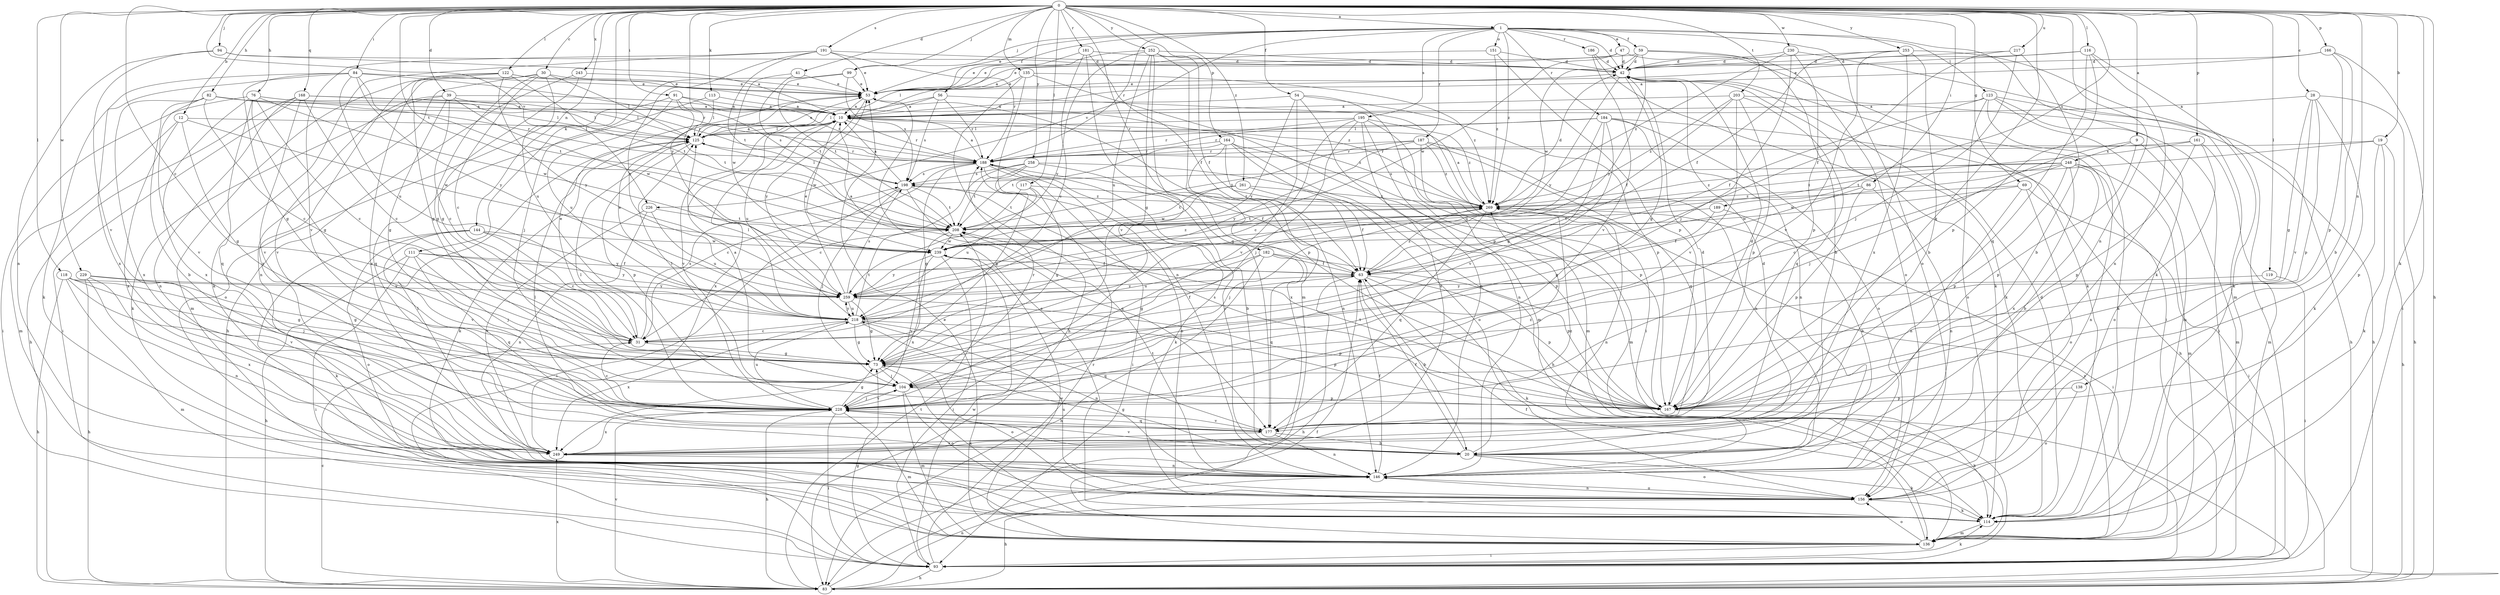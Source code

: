 strict digraph  {
0;
1;
9;
10;
12;
19;
20;
28;
30;
31;
39;
41;
42;
47;
53;
54;
56;
59;
63;
69;
73;
76;
82;
83;
84;
86;
91;
93;
94;
99;
104;
111;
113;
114;
116;
117;
118;
119;
122;
123;
125;
135;
136;
138;
144;
146;
151;
156;
161;
164;
166;
167;
168;
177;
181;
182;
184;
186;
187;
188;
189;
191;
195;
198;
203;
208;
217;
218;
226;
228;
229;
230;
239;
243;
248;
249;
252;
253;
258;
259;
261;
269;
0 -> 1  [label=a];
0 -> 9  [label=a];
0 -> 12  [label=b];
0 -> 19  [label=b];
0 -> 28  [label=c];
0 -> 30  [label=c];
0 -> 31  [label=c];
0 -> 39  [label=d];
0 -> 41  [label=d];
0 -> 54  [label=f];
0 -> 69  [label=g];
0 -> 76  [label=h];
0 -> 82  [label=h];
0 -> 83  [label=h];
0 -> 84  [label=i];
0 -> 86  [label=i];
0 -> 91  [label=i];
0 -> 94  [label=j];
0 -> 99  [label=j];
0 -> 111  [label=k];
0 -> 113  [label=k];
0 -> 114  [label=k];
0 -> 116  [label=l];
0 -> 117  [label=l];
0 -> 118  [label=l];
0 -> 119  [label=l];
0 -> 122  [label=l];
0 -> 135  [label=m];
0 -> 138  [label=n];
0 -> 144  [label=n];
0 -> 146  [label=n];
0 -> 161  [label=p];
0 -> 164  [label=p];
0 -> 166  [label=p];
0 -> 168  [label=q];
0 -> 177  [label=q];
0 -> 181  [label=r];
0 -> 182  [label=r];
0 -> 189  [label=s];
0 -> 191  [label=s];
0 -> 203  [label=t];
0 -> 208  [label=t];
0 -> 217  [label=u];
0 -> 226  [label=v];
0 -> 229  [label=w];
0 -> 230  [label=w];
0 -> 243  [label=x];
0 -> 252  [label=y];
0 -> 253  [label=y];
0 -> 258  [label=y];
0 -> 259  [label=y];
0 -> 261  [label=z];
1 -> 42  [label=d];
1 -> 47  [label=e];
1 -> 53  [label=e];
1 -> 56  [label=f];
1 -> 59  [label=f];
1 -> 99  [label=j];
1 -> 114  [label=k];
1 -> 123  [label=l];
1 -> 151  [label=o];
1 -> 156  [label=o];
1 -> 184  [label=r];
1 -> 186  [label=r];
1 -> 187  [label=r];
1 -> 188  [label=r];
1 -> 195  [label=s];
1 -> 226  [label=v];
1 -> 269  [label=z];
9 -> 104  [label=j];
9 -> 136  [label=m];
9 -> 167  [label=p];
9 -> 248  [label=x];
10 -> 125  [label=l];
10 -> 188  [label=r];
10 -> 218  [label=u];
10 -> 228  [label=v];
10 -> 239  [label=w];
10 -> 249  [label=x];
10 -> 269  [label=z];
12 -> 73  [label=g];
12 -> 125  [label=l];
12 -> 136  [label=m];
12 -> 239  [label=w];
12 -> 249  [label=x];
19 -> 83  [label=h];
19 -> 114  [label=k];
19 -> 167  [label=p];
19 -> 188  [label=r];
19 -> 208  [label=t];
20 -> 63  [label=f];
20 -> 73  [label=g];
20 -> 114  [label=k];
20 -> 125  [label=l];
20 -> 156  [label=o];
20 -> 188  [label=r];
20 -> 228  [label=v];
20 -> 269  [label=z];
28 -> 10  [label=a];
28 -> 73  [label=g];
28 -> 83  [label=h];
28 -> 114  [label=k];
28 -> 167  [label=p];
28 -> 228  [label=v];
30 -> 31  [label=c];
30 -> 53  [label=e];
30 -> 73  [label=g];
30 -> 125  [label=l];
30 -> 146  [label=n];
30 -> 218  [label=u];
30 -> 249  [label=x];
31 -> 53  [label=e];
31 -> 73  [label=g];
31 -> 198  [label=s];
39 -> 10  [label=a];
39 -> 31  [label=c];
39 -> 73  [label=g];
39 -> 114  [label=k];
39 -> 125  [label=l];
39 -> 228  [label=v];
39 -> 239  [label=w];
41 -> 53  [label=e];
41 -> 208  [label=t];
41 -> 239  [label=w];
42 -> 53  [label=e];
42 -> 73  [label=g];
42 -> 93  [label=i];
42 -> 114  [label=k];
42 -> 259  [label=y];
47 -> 10  [label=a];
47 -> 42  [label=d];
47 -> 114  [label=k];
47 -> 239  [label=w];
53 -> 10  [label=a];
53 -> 167  [label=p];
53 -> 259  [label=y];
54 -> 10  [label=a];
54 -> 136  [label=m];
54 -> 146  [label=n];
54 -> 167  [label=p];
54 -> 228  [label=v];
54 -> 259  [label=y];
56 -> 10  [label=a];
56 -> 93  [label=i];
56 -> 125  [label=l];
56 -> 188  [label=r];
56 -> 198  [label=s];
59 -> 20  [label=b];
59 -> 42  [label=d];
59 -> 53  [label=e];
59 -> 156  [label=o];
59 -> 239  [label=w];
59 -> 259  [label=y];
63 -> 10  [label=a];
63 -> 20  [label=b];
63 -> 83  [label=h];
63 -> 114  [label=k];
63 -> 167  [label=p];
63 -> 259  [label=y];
63 -> 269  [label=z];
69 -> 93  [label=i];
69 -> 146  [label=n];
69 -> 156  [label=o];
69 -> 239  [label=w];
69 -> 269  [label=z];
73 -> 104  [label=j];
73 -> 114  [label=k];
73 -> 156  [label=o];
76 -> 10  [label=a];
76 -> 31  [label=c];
76 -> 73  [label=g];
76 -> 93  [label=i];
76 -> 125  [label=l];
76 -> 177  [label=q];
76 -> 239  [label=w];
76 -> 249  [label=x];
82 -> 10  [label=a];
82 -> 20  [label=b];
82 -> 31  [label=c];
82 -> 125  [label=l];
82 -> 188  [label=r];
82 -> 228  [label=v];
82 -> 249  [label=x];
83 -> 31  [label=c];
83 -> 63  [label=f];
83 -> 146  [label=n];
83 -> 208  [label=t];
83 -> 228  [label=v];
83 -> 249  [label=x];
84 -> 53  [label=e];
84 -> 73  [label=g];
84 -> 114  [label=k];
84 -> 188  [label=r];
84 -> 208  [label=t];
84 -> 218  [label=u];
84 -> 249  [label=x];
84 -> 259  [label=y];
86 -> 73  [label=g];
86 -> 146  [label=n];
86 -> 167  [label=p];
86 -> 269  [label=z];
91 -> 10  [label=a];
91 -> 156  [label=o];
91 -> 188  [label=r];
91 -> 198  [label=s];
91 -> 208  [label=t];
91 -> 218  [label=u];
93 -> 73  [label=g];
93 -> 83  [label=h];
93 -> 114  [label=k];
93 -> 188  [label=r];
93 -> 239  [label=w];
94 -> 10  [label=a];
94 -> 42  [label=d];
94 -> 146  [label=n];
94 -> 228  [label=v];
99 -> 53  [label=e];
99 -> 104  [label=j];
99 -> 198  [label=s];
99 -> 208  [label=t];
104 -> 10  [label=a];
104 -> 125  [label=l];
104 -> 136  [label=m];
104 -> 156  [label=o];
104 -> 167  [label=p];
104 -> 188  [label=r];
104 -> 228  [label=v];
111 -> 63  [label=f];
111 -> 83  [label=h];
111 -> 93  [label=i];
111 -> 104  [label=j];
111 -> 177  [label=q];
111 -> 259  [label=y];
113 -> 10  [label=a];
113 -> 125  [label=l];
113 -> 177  [label=q];
114 -> 42  [label=d];
114 -> 53  [label=e];
114 -> 136  [label=m];
116 -> 42  [label=d];
116 -> 53  [label=e];
116 -> 114  [label=k];
116 -> 146  [label=n];
116 -> 167  [label=p];
116 -> 177  [label=q];
117 -> 73  [label=g];
117 -> 208  [label=t];
117 -> 218  [label=u];
117 -> 269  [label=z];
118 -> 73  [label=g];
118 -> 83  [label=h];
118 -> 104  [label=j];
118 -> 136  [label=m];
118 -> 228  [label=v];
118 -> 259  [label=y];
119 -> 93  [label=i];
119 -> 259  [label=y];
122 -> 53  [label=e];
122 -> 73  [label=g];
122 -> 136  [label=m];
122 -> 208  [label=t];
122 -> 249  [label=x];
122 -> 259  [label=y];
122 -> 269  [label=z];
123 -> 10  [label=a];
123 -> 63  [label=f];
123 -> 83  [label=h];
123 -> 93  [label=i];
123 -> 114  [label=k];
123 -> 136  [label=m];
123 -> 156  [label=o];
125 -> 10  [label=a];
125 -> 53  [label=e];
125 -> 114  [label=k];
125 -> 167  [label=p];
125 -> 188  [label=r];
135 -> 53  [label=e];
135 -> 83  [label=h];
135 -> 146  [label=n];
135 -> 167  [label=p];
135 -> 269  [label=z];
136 -> 53  [label=e];
136 -> 63  [label=f];
136 -> 93  [label=i];
136 -> 156  [label=o];
136 -> 239  [label=w];
136 -> 269  [label=z];
138 -> 156  [label=o];
138 -> 167  [label=p];
144 -> 31  [label=c];
144 -> 114  [label=k];
144 -> 156  [label=o];
144 -> 228  [label=v];
144 -> 239  [label=w];
144 -> 259  [label=y];
146 -> 63  [label=f];
146 -> 125  [label=l];
146 -> 156  [label=o];
146 -> 208  [label=t];
151 -> 42  [label=d];
151 -> 125  [label=l];
151 -> 167  [label=p];
151 -> 269  [label=z];
156 -> 83  [label=h];
156 -> 114  [label=k];
156 -> 146  [label=n];
156 -> 218  [label=u];
161 -> 136  [label=m];
161 -> 156  [label=o];
161 -> 167  [label=p];
161 -> 188  [label=r];
161 -> 208  [label=t];
164 -> 83  [label=h];
164 -> 146  [label=n];
164 -> 156  [label=o];
164 -> 167  [label=p];
164 -> 188  [label=r];
164 -> 208  [label=t];
164 -> 249  [label=x];
166 -> 10  [label=a];
166 -> 20  [label=b];
166 -> 42  [label=d];
166 -> 93  [label=i];
166 -> 167  [label=p];
167 -> 42  [label=d];
167 -> 114  [label=k];
167 -> 198  [label=s];
167 -> 208  [label=t];
168 -> 10  [label=a];
168 -> 31  [label=c];
168 -> 83  [label=h];
168 -> 93  [label=i];
168 -> 146  [label=n];
168 -> 188  [label=r];
168 -> 228  [label=v];
177 -> 20  [label=b];
177 -> 42  [label=d];
177 -> 146  [label=n];
177 -> 228  [label=v];
177 -> 249  [label=x];
177 -> 269  [label=z];
181 -> 31  [label=c];
181 -> 42  [label=d];
181 -> 53  [label=e];
181 -> 63  [label=f];
181 -> 177  [label=q];
182 -> 63  [label=f];
182 -> 73  [label=g];
182 -> 83  [label=h];
182 -> 167  [label=p];
182 -> 177  [label=q];
182 -> 218  [label=u];
184 -> 73  [label=g];
184 -> 83  [label=h];
184 -> 125  [label=l];
184 -> 146  [label=n];
184 -> 156  [label=o];
184 -> 188  [label=r];
184 -> 218  [label=u];
184 -> 228  [label=v];
186 -> 42  [label=d];
186 -> 114  [label=k];
186 -> 228  [label=v];
187 -> 136  [label=m];
187 -> 146  [label=n];
187 -> 177  [label=q];
187 -> 188  [label=r];
187 -> 208  [label=t];
187 -> 259  [label=y];
187 -> 269  [label=z];
188 -> 10  [label=a];
188 -> 31  [label=c];
188 -> 63  [label=f];
188 -> 73  [label=g];
188 -> 93  [label=i];
188 -> 114  [label=k];
188 -> 156  [label=o];
188 -> 198  [label=s];
189 -> 20  [label=b];
189 -> 63  [label=f];
189 -> 208  [label=t];
191 -> 42  [label=d];
191 -> 53  [label=e];
191 -> 114  [label=k];
191 -> 188  [label=r];
191 -> 208  [label=t];
191 -> 228  [label=v];
191 -> 259  [label=y];
195 -> 31  [label=c];
195 -> 104  [label=j];
195 -> 125  [label=l];
195 -> 136  [label=m];
195 -> 146  [label=n];
195 -> 188  [label=r];
195 -> 249  [label=x];
195 -> 269  [label=z];
198 -> 10  [label=a];
198 -> 93  [label=i];
198 -> 104  [label=j];
198 -> 125  [label=l];
198 -> 177  [label=q];
198 -> 208  [label=t];
198 -> 269  [label=z];
203 -> 10  [label=a];
203 -> 63  [label=f];
203 -> 83  [label=h];
203 -> 167  [label=p];
203 -> 177  [label=q];
203 -> 228  [label=v];
203 -> 269  [label=z];
208 -> 239  [label=w];
208 -> 249  [label=x];
217 -> 20  [label=b];
217 -> 42  [label=d];
217 -> 63  [label=f];
217 -> 104  [label=j];
218 -> 31  [label=c];
218 -> 53  [label=e];
218 -> 63  [label=f];
218 -> 73  [label=g];
218 -> 125  [label=l];
218 -> 146  [label=n];
218 -> 167  [label=p];
218 -> 177  [label=q];
218 -> 208  [label=t];
218 -> 249  [label=x];
218 -> 259  [label=y];
226 -> 146  [label=n];
226 -> 208  [label=t];
226 -> 218  [label=u];
226 -> 249  [label=x];
228 -> 31  [label=c];
228 -> 73  [label=g];
228 -> 83  [label=h];
228 -> 93  [label=i];
228 -> 104  [label=j];
228 -> 125  [label=l];
228 -> 136  [label=m];
228 -> 177  [label=q];
228 -> 218  [label=u];
228 -> 249  [label=x];
229 -> 73  [label=g];
229 -> 83  [label=h];
229 -> 146  [label=n];
229 -> 249  [label=x];
229 -> 259  [label=y];
230 -> 42  [label=d];
230 -> 104  [label=j];
230 -> 136  [label=m];
230 -> 167  [label=p];
230 -> 269  [label=z];
239 -> 63  [label=f];
239 -> 93  [label=i];
239 -> 228  [label=v];
239 -> 259  [label=y];
239 -> 269  [label=z];
243 -> 53  [label=e];
243 -> 73  [label=g];
243 -> 83  [label=h];
248 -> 20  [label=b];
248 -> 31  [label=c];
248 -> 136  [label=m];
248 -> 146  [label=n];
248 -> 167  [label=p];
248 -> 198  [label=s];
248 -> 239  [label=w];
248 -> 249  [label=x];
248 -> 269  [label=z];
249 -> 42  [label=d];
249 -> 146  [label=n];
252 -> 42  [label=d];
252 -> 53  [label=e];
252 -> 63  [label=f];
252 -> 73  [label=g];
252 -> 136  [label=m];
252 -> 218  [label=u];
252 -> 228  [label=v];
252 -> 259  [label=y];
253 -> 20  [label=b];
253 -> 42  [label=d];
253 -> 63  [label=f];
253 -> 93  [label=i];
253 -> 228  [label=v];
253 -> 249  [label=x];
258 -> 20  [label=b];
258 -> 31  [label=c];
258 -> 73  [label=g];
258 -> 167  [label=p];
258 -> 198  [label=s];
258 -> 208  [label=t];
259 -> 53  [label=e];
259 -> 73  [label=g];
259 -> 167  [label=p];
259 -> 198  [label=s];
259 -> 218  [label=u];
261 -> 63  [label=f];
261 -> 208  [label=t];
261 -> 239  [label=w];
261 -> 269  [label=z];
269 -> 10  [label=a];
269 -> 42  [label=d];
269 -> 93  [label=i];
269 -> 104  [label=j];
269 -> 146  [label=n];
269 -> 177  [label=q];
269 -> 208  [label=t];
}
